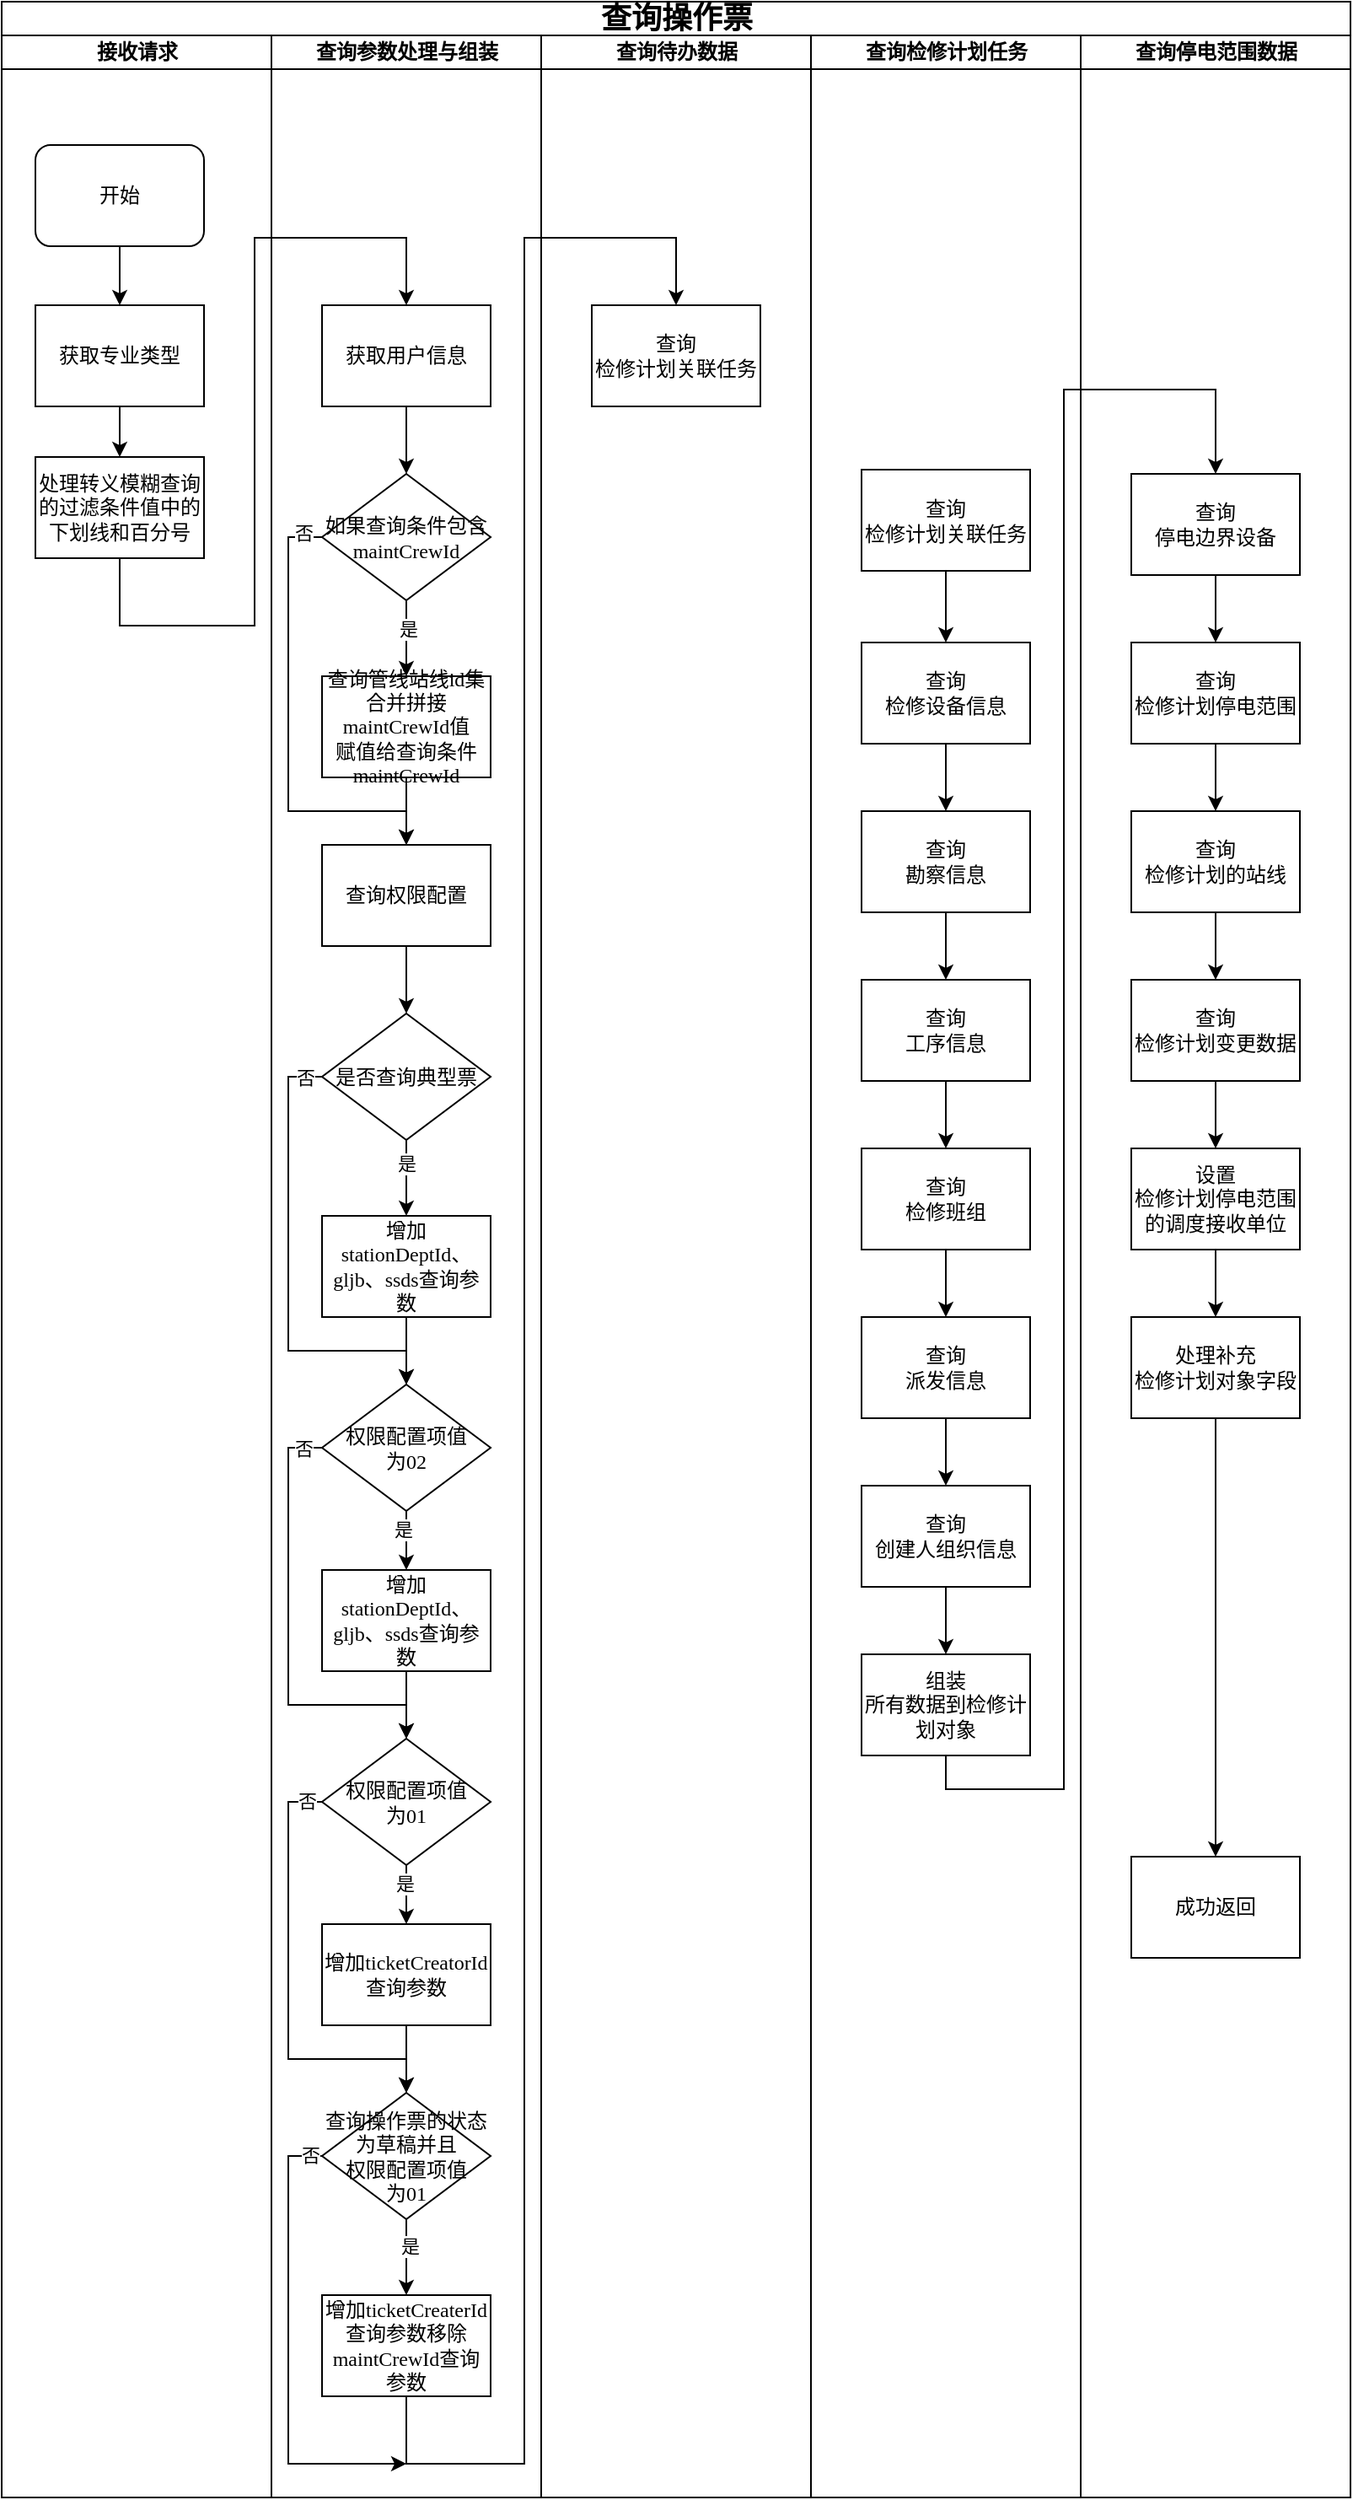 <mxfile version="26.2.4">
  <diagram name="第 1 页" id="e4W_3sR-a_VoUOlLeuCO">
    <mxGraphModel dx="1044" dy="562" grid="1" gridSize="10" guides="1" tooltips="1" connect="1" arrows="1" fold="1" page="1" pageScale="1" pageWidth="827" pageHeight="1169" math="0" shadow="0">
      <root>
        <mxCell id="0" />
        <mxCell id="1" parent="0" />
        <mxCell id="TI9ZjkQTnFcf6npP82LY-1" value="&lt;font style=&quot;font-size: 18px;&quot;&gt;查询操作票&lt;/font&gt;" style="swimlane;html=1;childLayout=stackLayout;startSize=20;rounded=0;shadow=0;labelBackgroundColor=none;strokeWidth=1;fontFamily=Verdana;fontSize=8;align=center;" vertex="1" parent="1">
          <mxGeometry x="70" y="40" width="800" height="1480" as="geometry" />
        </mxCell>
        <mxCell id="TI9ZjkQTnFcf6npP82LY-2" value="接收请求" style="swimlane;html=1;startSize=20;" vertex="1" parent="TI9ZjkQTnFcf6npP82LY-1">
          <mxGeometry y="20" width="160" height="1460" as="geometry">
            <mxRectangle y="20" width="40" height="730" as="alternateBounds" />
          </mxGeometry>
        </mxCell>
        <mxCell id="TI9ZjkQTnFcf6npP82LY-3" style="edgeStyle=orthogonalEdgeStyle;rounded=0;orthogonalLoop=1;jettySize=auto;html=1;exitX=0.5;exitY=1;exitDx=0;exitDy=0;entryX=0.5;entryY=0;entryDx=0;entryDy=0;" edge="1" parent="TI9ZjkQTnFcf6npP82LY-2" source="TI9ZjkQTnFcf6npP82LY-4" target="TI9ZjkQTnFcf6npP82LY-10">
          <mxGeometry relative="1" as="geometry">
            <mxPoint x="70" y="167.5" as="targetPoint" />
          </mxGeometry>
        </mxCell>
        <mxCell id="TI9ZjkQTnFcf6npP82LY-4" value="&lt;font style=&quot;font-size: 12px;&quot;&gt;开始&lt;/font&gt;" style="rounded=1;whiteSpace=wrap;html=1;shadow=0;labelBackgroundColor=none;strokeWidth=1;fontFamily=Verdana;fontSize=8;align=center;" vertex="1" parent="TI9ZjkQTnFcf6npP82LY-2">
          <mxGeometry x="20" y="65" width="100" height="60" as="geometry" />
        </mxCell>
        <mxCell id="TI9ZjkQTnFcf6npP82LY-5" style="edgeStyle=orthogonalEdgeStyle;rounded=0;orthogonalLoop=1;jettySize=auto;html=1;entryX=0.5;entryY=0;entryDx=0;entryDy=0;exitX=0.5;exitY=1;exitDx=0;exitDy=0;" edge="1" parent="TI9ZjkQTnFcf6npP82LY-2" source="TI9ZjkQTnFcf6npP82LY-10">
          <mxGeometry relative="1" as="geometry">
            <mxPoint x="70" y="230" as="sourcePoint" />
            <mxPoint x="70" y="250" as="targetPoint" />
          </mxGeometry>
        </mxCell>
        <mxCell id="TI9ZjkQTnFcf6npP82LY-10" value="&lt;span style=&quot;font-size: 12px;&quot;&gt;获取专业类型&lt;/span&gt;" style="whiteSpace=wrap;html=1;fontSize=8;fontFamily=Verdana;rounded=0;shadow=0;labelBackgroundColor=none;strokeWidth=1;" vertex="1" parent="TI9ZjkQTnFcf6npP82LY-2">
          <mxGeometry x="20" y="160" width="100" height="60" as="geometry" />
        </mxCell>
        <mxCell id="TI9ZjkQTnFcf6npP82LY-68" value="&lt;div&gt;&lt;span style=&quot;font-size: 12px; background-color: transparent; color: light-dark(rgb(0, 0, 0), rgb(255, 255, 255));&quot;&gt;处理转义模糊查询的过滤条件值中的下划线和百分号&lt;/span&gt;&lt;/div&gt;" style="whiteSpace=wrap;html=1;fontSize=8;fontFamily=Verdana;rounded=0;shadow=0;labelBackgroundColor=none;strokeWidth=1;" vertex="1" parent="TI9ZjkQTnFcf6npP82LY-2">
          <mxGeometry x="20" y="250" width="100" height="60" as="geometry" />
        </mxCell>
        <mxCell id="TI9ZjkQTnFcf6npP82LY-11" value="查询参数处理与组装" style="swimlane;html=1;startSize=20;" vertex="1" parent="TI9ZjkQTnFcf6npP82LY-1">
          <mxGeometry x="160" y="20" width="160" height="1460" as="geometry" />
        </mxCell>
        <mxCell id="TI9ZjkQTnFcf6npP82LY-108" style="edgeStyle=orthogonalEdgeStyle;rounded=0;orthogonalLoop=1;jettySize=auto;html=1;exitX=0.5;exitY=1;exitDx=0;exitDy=0;" edge="1" parent="TI9ZjkQTnFcf6npP82LY-11" source="TI9ZjkQTnFcf6npP82LY-69" target="TI9ZjkQTnFcf6npP82LY-107">
          <mxGeometry relative="1" as="geometry" />
        </mxCell>
        <mxCell id="TI9ZjkQTnFcf6npP82LY-69" value="&lt;span style=&quot;font-size: 12px;&quot;&gt;获取用户信息&lt;/span&gt;" style="whiteSpace=wrap;html=1;fontSize=8;fontFamily=Verdana;rounded=0;shadow=0;labelBackgroundColor=none;strokeWidth=1;" vertex="1" parent="TI9ZjkQTnFcf6npP82LY-11">
          <mxGeometry x="30" y="160" width="100" height="60" as="geometry" />
        </mxCell>
        <mxCell id="TI9ZjkQTnFcf6npP82LY-77" style="edgeStyle=orthogonalEdgeStyle;rounded=0;orthogonalLoop=1;jettySize=auto;html=1;exitX=0.5;exitY=1;exitDx=0;exitDy=0;entryX=0.5;entryY=0;entryDx=0;entryDy=0;" edge="1" parent="TI9ZjkQTnFcf6npP82LY-11" source="TI9ZjkQTnFcf6npP82LY-73" target="TI9ZjkQTnFcf6npP82LY-76">
          <mxGeometry relative="1" as="geometry" />
        </mxCell>
        <mxCell id="TI9ZjkQTnFcf6npP82LY-73" value="&lt;span style=&quot;font-size: 12px;&quot;&gt;查询权限配置&lt;/span&gt;" style="whiteSpace=wrap;html=1;fontSize=8;fontFamily=Verdana;rounded=0;shadow=0;labelBackgroundColor=none;strokeWidth=1;" vertex="1" parent="TI9ZjkQTnFcf6npP82LY-11">
          <mxGeometry x="30" y="480" width="100" height="60" as="geometry" />
        </mxCell>
        <mxCell id="TI9ZjkQTnFcf6npP82LY-79" style="edgeStyle=orthogonalEdgeStyle;rounded=0;orthogonalLoop=1;jettySize=auto;html=1;exitX=0.5;exitY=1;exitDx=0;exitDy=0;" edge="1" parent="TI9ZjkQTnFcf6npP82LY-11" source="TI9ZjkQTnFcf6npP82LY-76" target="TI9ZjkQTnFcf6npP82LY-78">
          <mxGeometry relative="1" as="geometry" />
        </mxCell>
        <mxCell id="TI9ZjkQTnFcf6npP82LY-80" value="是" style="edgeLabel;html=1;align=center;verticalAlign=middle;resizable=0;points=[];" vertex="1" connectable="0" parent="TI9ZjkQTnFcf6npP82LY-79">
          <mxGeometry x="-0.396" relative="1" as="geometry">
            <mxPoint as="offset" />
          </mxGeometry>
        </mxCell>
        <mxCell id="TI9ZjkQTnFcf6npP82LY-86" style="edgeStyle=orthogonalEdgeStyle;rounded=0;orthogonalLoop=1;jettySize=auto;html=1;exitX=0;exitY=0.5;exitDx=0;exitDy=0;entryX=0.5;entryY=0;entryDx=0;entryDy=0;" edge="1" parent="TI9ZjkQTnFcf6npP82LY-11" source="TI9ZjkQTnFcf6npP82LY-76" target="TI9ZjkQTnFcf6npP82LY-82">
          <mxGeometry relative="1" as="geometry">
            <mxPoint x="80" y="910" as="targetPoint" />
            <Array as="points">
              <mxPoint x="10" y="618" />
              <mxPoint x="10" y="780" />
              <mxPoint x="80" y="780" />
            </Array>
          </mxGeometry>
        </mxCell>
        <mxCell id="TI9ZjkQTnFcf6npP82LY-87" value="否" style="edgeLabel;html=1;align=center;verticalAlign=middle;resizable=0;points=[];" vertex="1" connectable="0" parent="TI9ZjkQTnFcf6npP82LY-86">
          <mxGeometry x="-0.922" relative="1" as="geometry">
            <mxPoint as="offset" />
          </mxGeometry>
        </mxCell>
        <mxCell id="TI9ZjkQTnFcf6npP82LY-76" value="&lt;span style=&quot;font-size: 12px;&quot;&gt;是否查询典型票&lt;/span&gt;" style="rhombus;whiteSpace=wrap;html=1;rounded=0;shadow=0;labelBackgroundColor=none;strokeWidth=1;fontFamily=Verdana;fontSize=8;align=center;" vertex="1" parent="TI9ZjkQTnFcf6npP82LY-11">
          <mxGeometry x="30" y="580" width="100" height="75" as="geometry" />
        </mxCell>
        <mxCell id="TI9ZjkQTnFcf6npP82LY-83" style="edgeStyle=orthogonalEdgeStyle;rounded=0;orthogonalLoop=1;jettySize=auto;html=1;exitX=0.5;exitY=1;exitDx=0;exitDy=0;" edge="1" parent="TI9ZjkQTnFcf6npP82LY-11" source="TI9ZjkQTnFcf6npP82LY-78" target="TI9ZjkQTnFcf6npP82LY-82">
          <mxGeometry relative="1" as="geometry" />
        </mxCell>
        <mxCell id="TI9ZjkQTnFcf6npP82LY-78" value="&lt;span style=&quot;font-size: 12px;&quot;&gt;增加stationDeptId、gljb、ssds查询参数&lt;/span&gt;" style="whiteSpace=wrap;html=1;fontSize=8;fontFamily=Verdana;rounded=0;shadow=0;labelBackgroundColor=none;strokeWidth=1;" vertex="1" parent="TI9ZjkQTnFcf6npP82LY-11">
          <mxGeometry x="30" y="700" width="100" height="60" as="geometry" />
        </mxCell>
        <mxCell id="TI9ZjkQTnFcf6npP82LY-85" style="edgeStyle=orthogonalEdgeStyle;rounded=0;orthogonalLoop=1;jettySize=auto;html=1;exitX=0.5;exitY=1;exitDx=0;exitDy=0;" edge="1" parent="TI9ZjkQTnFcf6npP82LY-11" source="TI9ZjkQTnFcf6npP82LY-82">
          <mxGeometry relative="1" as="geometry">
            <mxPoint x="80" y="910" as="targetPoint" />
          </mxGeometry>
        </mxCell>
        <mxCell id="TI9ZjkQTnFcf6npP82LY-92" value="是" style="edgeLabel;html=1;align=center;verticalAlign=middle;resizable=0;points=[];" vertex="1" connectable="0" parent="TI9ZjkQTnFcf6npP82LY-85">
          <mxGeometry x="-0.394" y="-2" relative="1" as="geometry">
            <mxPoint as="offset" />
          </mxGeometry>
        </mxCell>
        <mxCell id="TI9ZjkQTnFcf6npP82LY-91" style="edgeStyle=orthogonalEdgeStyle;rounded=0;orthogonalLoop=1;jettySize=auto;html=1;exitX=0;exitY=0.5;exitDx=0;exitDy=0;entryX=0.5;entryY=0;entryDx=0;entryDy=0;" edge="1" parent="TI9ZjkQTnFcf6npP82LY-11" source="TI9ZjkQTnFcf6npP82LY-82" target="TI9ZjkQTnFcf6npP82LY-88">
          <mxGeometry relative="1" as="geometry">
            <Array as="points">
              <mxPoint x="10" y="838" />
              <mxPoint x="10" y="990" />
              <mxPoint x="80" y="990" />
            </Array>
          </mxGeometry>
        </mxCell>
        <mxCell id="TI9ZjkQTnFcf6npP82LY-93" value="否" style="edgeLabel;html=1;align=center;verticalAlign=middle;resizable=0;points=[];" vertex="1" connectable="0" parent="TI9ZjkQTnFcf6npP82LY-91">
          <mxGeometry x="-0.912" relative="1" as="geometry">
            <mxPoint as="offset" />
          </mxGeometry>
        </mxCell>
        <mxCell id="TI9ZjkQTnFcf6npP82LY-82" value="&lt;span style=&quot;font-size: 12px;&quot;&gt;权限配置项值&lt;/span&gt;&lt;div&gt;&lt;span style=&quot;font-size: 12px;&quot;&gt;为02&lt;/span&gt;&lt;/div&gt;" style="rhombus;whiteSpace=wrap;html=1;rounded=0;shadow=0;labelBackgroundColor=none;strokeWidth=1;fontFamily=Verdana;fontSize=8;align=center;" vertex="1" parent="TI9ZjkQTnFcf6npP82LY-11">
          <mxGeometry x="30" y="800" width="100" height="75" as="geometry" />
        </mxCell>
        <mxCell id="TI9ZjkQTnFcf6npP82LY-89" style="edgeStyle=orthogonalEdgeStyle;rounded=0;orthogonalLoop=1;jettySize=auto;html=1;exitX=0.5;exitY=1;exitDx=0;exitDy=0;entryX=0.5;entryY=0;entryDx=0;entryDy=0;" edge="1" parent="TI9ZjkQTnFcf6npP82LY-11" source="TI9ZjkQTnFcf6npP82LY-84" target="TI9ZjkQTnFcf6npP82LY-88">
          <mxGeometry relative="1" as="geometry" />
        </mxCell>
        <mxCell id="TI9ZjkQTnFcf6npP82LY-84" value="&lt;span style=&quot;font-size: 12px;&quot;&gt;增加stationDeptId、gljb、ssds查询参数&lt;/span&gt;" style="whiteSpace=wrap;html=1;fontSize=8;fontFamily=Verdana;rounded=0;shadow=0;labelBackgroundColor=none;strokeWidth=1;" vertex="1" parent="TI9ZjkQTnFcf6npP82LY-11">
          <mxGeometry x="30" y="910" width="100" height="60" as="geometry" />
        </mxCell>
        <mxCell id="TI9ZjkQTnFcf6npP82LY-94" style="edgeStyle=orthogonalEdgeStyle;rounded=0;orthogonalLoop=1;jettySize=auto;html=1;exitX=0.5;exitY=1;exitDx=0;exitDy=0;entryX=0.5;entryY=0;entryDx=0;entryDy=0;" edge="1" parent="TI9ZjkQTnFcf6npP82LY-11" source="TI9ZjkQTnFcf6npP82LY-88" target="TI9ZjkQTnFcf6npP82LY-90">
          <mxGeometry relative="1" as="geometry" />
        </mxCell>
        <mxCell id="TI9ZjkQTnFcf6npP82LY-95" value="是" style="edgeLabel;html=1;align=center;verticalAlign=middle;resizable=0;points=[];" vertex="1" connectable="0" parent="TI9ZjkQTnFcf6npP82LY-94">
          <mxGeometry x="-0.394" y="-1" relative="1" as="geometry">
            <mxPoint as="offset" />
          </mxGeometry>
        </mxCell>
        <mxCell id="TI9ZjkQTnFcf6npP82LY-98" style="edgeStyle=orthogonalEdgeStyle;rounded=0;orthogonalLoop=1;jettySize=auto;html=1;exitX=0;exitY=0.5;exitDx=0;exitDy=0;entryX=0.5;entryY=0;entryDx=0;entryDy=0;" edge="1" parent="TI9ZjkQTnFcf6npP82LY-11" source="TI9ZjkQTnFcf6npP82LY-88" target="TI9ZjkQTnFcf6npP82LY-96">
          <mxGeometry relative="1" as="geometry">
            <Array as="points">
              <mxPoint x="10" y="1048" />
              <mxPoint x="10" y="1200" />
              <mxPoint x="80" y="1200" />
            </Array>
          </mxGeometry>
        </mxCell>
        <mxCell id="TI9ZjkQTnFcf6npP82LY-99" value="否" style="edgeLabel;html=1;align=center;verticalAlign=middle;resizable=0;points=[];" vertex="1" connectable="0" parent="TI9ZjkQTnFcf6npP82LY-98">
          <mxGeometry x="-0.927" y="-1" relative="1" as="geometry">
            <mxPoint as="offset" />
          </mxGeometry>
        </mxCell>
        <mxCell id="TI9ZjkQTnFcf6npP82LY-88" value="&lt;span style=&quot;font-size: 12px;&quot;&gt;权限配置项值&lt;/span&gt;&lt;div&gt;&lt;span style=&quot;font-size: 12px;&quot;&gt;为01&lt;/span&gt;&lt;/div&gt;" style="rhombus;whiteSpace=wrap;html=1;rounded=0;shadow=0;labelBackgroundColor=none;strokeWidth=1;fontFamily=Verdana;fontSize=8;align=center;" vertex="1" parent="TI9ZjkQTnFcf6npP82LY-11">
          <mxGeometry x="30" y="1010" width="100" height="75" as="geometry" />
        </mxCell>
        <mxCell id="TI9ZjkQTnFcf6npP82LY-97" style="edgeStyle=orthogonalEdgeStyle;rounded=0;orthogonalLoop=1;jettySize=auto;html=1;exitX=0.5;exitY=1;exitDx=0;exitDy=0;entryX=0.5;entryY=0;entryDx=0;entryDy=0;" edge="1" parent="TI9ZjkQTnFcf6npP82LY-11" source="TI9ZjkQTnFcf6npP82LY-90" target="TI9ZjkQTnFcf6npP82LY-96">
          <mxGeometry relative="1" as="geometry" />
        </mxCell>
        <mxCell id="TI9ZjkQTnFcf6npP82LY-90" value="&lt;span style=&quot;font-size: 12px;&quot;&gt;增加ticketCreatorId查询参数&lt;/span&gt;" style="whiteSpace=wrap;html=1;fontSize=8;fontFamily=Verdana;rounded=0;shadow=0;labelBackgroundColor=none;strokeWidth=1;" vertex="1" parent="TI9ZjkQTnFcf6npP82LY-11">
          <mxGeometry x="30" y="1120" width="100" height="60" as="geometry" />
        </mxCell>
        <mxCell id="TI9ZjkQTnFcf6npP82LY-101" style="edgeStyle=orthogonalEdgeStyle;rounded=0;orthogonalLoop=1;jettySize=auto;html=1;exitX=0.5;exitY=1;exitDx=0;exitDy=0;entryX=0.5;entryY=0;entryDx=0;entryDy=0;" edge="1" parent="TI9ZjkQTnFcf6npP82LY-11" source="TI9ZjkQTnFcf6npP82LY-96" target="TI9ZjkQTnFcf6npP82LY-100">
          <mxGeometry relative="1" as="geometry" />
        </mxCell>
        <mxCell id="TI9ZjkQTnFcf6npP82LY-102" value="是" style="edgeLabel;html=1;align=center;verticalAlign=middle;resizable=0;points=[];" vertex="1" connectable="0" parent="TI9ZjkQTnFcf6npP82LY-101">
          <mxGeometry x="-0.307" y="2" relative="1" as="geometry">
            <mxPoint as="offset" />
          </mxGeometry>
        </mxCell>
        <mxCell id="TI9ZjkQTnFcf6npP82LY-105" style="edgeStyle=orthogonalEdgeStyle;rounded=0;orthogonalLoop=1;jettySize=auto;html=1;exitX=0;exitY=0.5;exitDx=0;exitDy=0;" edge="1" parent="TI9ZjkQTnFcf6npP82LY-11" source="TI9ZjkQTnFcf6npP82LY-96">
          <mxGeometry relative="1" as="geometry">
            <mxPoint x="80" y="1440" as="targetPoint" />
            <Array as="points">
              <mxPoint x="10" y="1258" />
              <mxPoint x="10" y="1440" />
            </Array>
          </mxGeometry>
        </mxCell>
        <mxCell id="TI9ZjkQTnFcf6npP82LY-106" value="否" style="edgeLabel;html=1;align=center;verticalAlign=middle;resizable=0;points=[];" vertex="1" connectable="0" parent="TI9ZjkQTnFcf6npP82LY-105">
          <mxGeometry x="-0.944" y="-1" relative="1" as="geometry">
            <mxPoint as="offset" />
          </mxGeometry>
        </mxCell>
        <mxCell id="TI9ZjkQTnFcf6npP82LY-96" value="&lt;span style=&quot;font-size: 12px;&quot;&gt;查询操作票的状态为草稿并且&lt;/span&gt;&lt;div&gt;&lt;span style=&quot;font-size: 12px;&quot;&gt;权限配置项值&lt;/span&gt;&lt;div&gt;&lt;span style=&quot;font-size: 12px;&quot;&gt;为01&lt;/span&gt;&lt;/div&gt;&lt;/div&gt;" style="rhombus;whiteSpace=wrap;html=1;rounded=0;shadow=0;labelBackgroundColor=none;strokeWidth=1;fontFamily=Verdana;fontSize=8;align=center;" vertex="1" parent="TI9ZjkQTnFcf6npP82LY-11">
          <mxGeometry x="30" y="1220" width="100" height="75" as="geometry" />
        </mxCell>
        <mxCell id="TI9ZjkQTnFcf6npP82LY-100" value="&lt;span style=&quot;font-size: 12px;&quot;&gt;增加&lt;/span&gt;&lt;span style=&quot;background-color: transparent; color: light-dark(rgb(0, 0, 0), rgb(255, 255, 255)); font-size: 12px;&quot;&gt;ticketCreaterId查询参数&lt;/span&gt;&lt;span style=&quot;background-color: transparent; color: light-dark(rgb(0, 0, 0), rgb(255, 255, 255)); font-size: 12px;&quot;&gt;移除maintCrewId查询参数&lt;/span&gt;" style="whiteSpace=wrap;html=1;fontSize=8;fontFamily=Verdana;rounded=0;shadow=0;labelBackgroundColor=none;strokeWidth=1;" vertex="1" parent="TI9ZjkQTnFcf6npP82LY-11">
          <mxGeometry x="30" y="1340" width="100" height="60" as="geometry" />
        </mxCell>
        <mxCell id="TI9ZjkQTnFcf6npP82LY-111" style="edgeStyle=orthogonalEdgeStyle;rounded=0;orthogonalLoop=1;jettySize=auto;html=1;exitX=0.5;exitY=1;exitDx=0;exitDy=0;" edge="1" parent="TI9ZjkQTnFcf6npP82LY-11" source="TI9ZjkQTnFcf6npP82LY-107" target="TI9ZjkQTnFcf6npP82LY-110">
          <mxGeometry relative="1" as="geometry" />
        </mxCell>
        <mxCell id="TI9ZjkQTnFcf6npP82LY-112" value="是" style="edgeLabel;html=1;align=center;verticalAlign=middle;resizable=0;points=[];" vertex="1" connectable="0" parent="TI9ZjkQTnFcf6npP82LY-111">
          <mxGeometry x="-0.271" y="1" relative="1" as="geometry">
            <mxPoint as="offset" />
          </mxGeometry>
        </mxCell>
        <mxCell id="TI9ZjkQTnFcf6npP82LY-117" style="edgeStyle=orthogonalEdgeStyle;rounded=0;orthogonalLoop=1;jettySize=auto;html=1;exitX=0;exitY=0.5;exitDx=0;exitDy=0;entryX=0.5;entryY=0;entryDx=0;entryDy=0;" edge="1" parent="TI9ZjkQTnFcf6npP82LY-11" source="TI9ZjkQTnFcf6npP82LY-107" target="TI9ZjkQTnFcf6npP82LY-73">
          <mxGeometry relative="1" as="geometry">
            <Array as="points">
              <mxPoint x="10" y="298" />
              <mxPoint x="10" y="460" />
              <mxPoint x="80" y="460" />
            </Array>
          </mxGeometry>
        </mxCell>
        <mxCell id="TI9ZjkQTnFcf6npP82LY-118" value="否" style="edgeLabel;html=1;align=center;verticalAlign=middle;resizable=0;points=[];" vertex="1" connectable="0" parent="TI9ZjkQTnFcf6npP82LY-117">
          <mxGeometry x="-0.915" y="-3" relative="1" as="geometry">
            <mxPoint as="offset" />
          </mxGeometry>
        </mxCell>
        <mxCell id="TI9ZjkQTnFcf6npP82LY-107" value="&lt;span style=&quot;font-size: 12px;&quot;&gt;如果查询条件包含&lt;/span&gt;&lt;div&gt;&lt;span style=&quot;font-size: 12px;&quot;&gt;maintCrewId&lt;/span&gt;&lt;/div&gt;" style="rhombus;whiteSpace=wrap;html=1;rounded=0;shadow=0;labelBackgroundColor=none;strokeWidth=1;fontFamily=Verdana;fontSize=8;align=center;" vertex="1" parent="TI9ZjkQTnFcf6npP82LY-11">
          <mxGeometry x="30" y="260" width="100" height="75" as="geometry" />
        </mxCell>
        <mxCell id="TI9ZjkQTnFcf6npP82LY-116" style="edgeStyle=orthogonalEdgeStyle;rounded=0;orthogonalLoop=1;jettySize=auto;html=1;exitX=0.5;exitY=1;exitDx=0;exitDy=0;entryX=0.5;entryY=0;entryDx=0;entryDy=0;" edge="1" parent="TI9ZjkQTnFcf6npP82LY-11" source="TI9ZjkQTnFcf6npP82LY-110" target="TI9ZjkQTnFcf6npP82LY-73">
          <mxGeometry relative="1" as="geometry" />
        </mxCell>
        <mxCell id="TI9ZjkQTnFcf6npP82LY-110" value="&lt;span style=&quot;font-size: 12px;&quot;&gt;查询管线站线id集合&lt;/span&gt;&lt;span style=&quot;font-size: 12px; background-color: transparent; color: light-dark(rgb(0, 0, 0), rgb(255, 255, 255));&quot;&gt;并拼接&lt;/span&gt;&lt;span style=&quot;font-size: 12px;&quot;&gt;maintCrewId值&lt;/span&gt;&lt;div&gt;&lt;span style=&quot;font-size: 12px;&quot;&gt;赋值给查询条件&lt;/span&gt;&lt;span style=&quot;font-size: 12px; background-color: transparent; color: light-dark(rgb(0, 0, 0), rgb(255, 255, 255));&quot;&gt;maintCrewId&lt;/span&gt;&lt;/div&gt;" style="whiteSpace=wrap;html=1;fontSize=8;fontFamily=Verdana;rounded=0;shadow=0;labelBackgroundColor=none;strokeWidth=1;" vertex="1" parent="TI9ZjkQTnFcf6npP82LY-11">
          <mxGeometry x="30" y="380" width="100" height="60" as="geometry" />
        </mxCell>
        <mxCell id="TI9ZjkQTnFcf6npP82LY-21" value="查询待办数据" style="swimlane;html=1;startSize=20;" vertex="1" parent="TI9ZjkQTnFcf6npP82LY-1">
          <mxGeometry x="320" y="20" width="160" height="1460" as="geometry" />
        </mxCell>
        <mxCell id="TI9ZjkQTnFcf6npP82LY-103" value="&lt;font style=&quot;font-size: 12px;&quot;&gt;查询&lt;br&gt;检修计划关联任务&lt;/font&gt;" style="whiteSpace=wrap;html=1;fontSize=8;fontFamily=Verdana;rounded=0;shadow=0;labelBackgroundColor=none;strokeWidth=1;" vertex="1" parent="TI9ZjkQTnFcf6npP82LY-21">
          <mxGeometry x="30" y="160" width="100" height="60" as="geometry" />
        </mxCell>
        <mxCell id="TI9ZjkQTnFcf6npP82LY-29" value="查询检修计划任务" style="swimlane;html=1;startSize=20;" vertex="1" parent="TI9ZjkQTnFcf6npP82LY-1">
          <mxGeometry x="480" y="20" width="160" height="1460" as="geometry" />
        </mxCell>
        <mxCell id="TI9ZjkQTnFcf6npP82LY-30" value="" style="edgeStyle=orthogonalEdgeStyle;rounded=0;orthogonalLoop=1;jettySize=auto;html=1;" edge="1" parent="TI9ZjkQTnFcf6npP82LY-29" source="TI9ZjkQTnFcf6npP82LY-31" target="TI9ZjkQTnFcf6npP82LY-33">
          <mxGeometry relative="1" as="geometry" />
        </mxCell>
        <mxCell id="TI9ZjkQTnFcf6npP82LY-31" value="&lt;font style=&quot;font-size: 12px;&quot;&gt;查询&lt;br&gt;检修计划关联任务&lt;/font&gt;" style="whiteSpace=wrap;html=1;fontSize=8;fontFamily=Verdana;rounded=0;shadow=0;labelBackgroundColor=none;strokeWidth=1;" vertex="1" parent="TI9ZjkQTnFcf6npP82LY-29">
          <mxGeometry x="30" y="257.5" width="100" height="60" as="geometry" />
        </mxCell>
        <mxCell id="TI9ZjkQTnFcf6npP82LY-32" style="edgeStyle=orthogonalEdgeStyle;rounded=0;orthogonalLoop=1;jettySize=auto;html=1;exitX=0.5;exitY=1;exitDx=0;exitDy=0;entryX=0.5;entryY=0;entryDx=0;entryDy=0;" edge="1" parent="TI9ZjkQTnFcf6npP82LY-29" source="TI9ZjkQTnFcf6npP82LY-33" target="TI9ZjkQTnFcf6npP82LY-35">
          <mxGeometry relative="1" as="geometry" />
        </mxCell>
        <mxCell id="TI9ZjkQTnFcf6npP82LY-33" value="&lt;span style=&quot;font-size: 12px;&quot;&gt;查询&lt;/span&gt;&lt;div&gt;&lt;span style=&quot;font-size: 12px;&quot;&gt;检修设备信息&lt;/span&gt;&lt;/div&gt;" style="whiteSpace=wrap;html=1;fontSize=8;fontFamily=Verdana;rounded=0;shadow=0;labelBackgroundColor=none;strokeWidth=1;" vertex="1" parent="TI9ZjkQTnFcf6npP82LY-29">
          <mxGeometry x="30" y="360" width="100" height="60" as="geometry" />
        </mxCell>
        <mxCell id="TI9ZjkQTnFcf6npP82LY-34" style="edgeStyle=orthogonalEdgeStyle;rounded=0;orthogonalLoop=1;jettySize=auto;html=1;exitX=0.5;exitY=1;exitDx=0;exitDy=0;entryX=0.5;entryY=0;entryDx=0;entryDy=0;" edge="1" parent="TI9ZjkQTnFcf6npP82LY-29" source="TI9ZjkQTnFcf6npP82LY-35" target="TI9ZjkQTnFcf6npP82LY-37">
          <mxGeometry relative="1" as="geometry" />
        </mxCell>
        <mxCell id="TI9ZjkQTnFcf6npP82LY-35" value="&lt;span style=&quot;font-size: 12px;&quot;&gt;查询&lt;/span&gt;&lt;div&gt;&lt;span style=&quot;font-size: 12px;&quot;&gt;勘察信息&lt;/span&gt;&lt;/div&gt;" style="whiteSpace=wrap;html=1;fontSize=8;fontFamily=Verdana;rounded=0;shadow=0;labelBackgroundColor=none;strokeWidth=1;" vertex="1" parent="TI9ZjkQTnFcf6npP82LY-29">
          <mxGeometry x="30" y="460" width="100" height="60" as="geometry" />
        </mxCell>
        <mxCell id="TI9ZjkQTnFcf6npP82LY-36" style="edgeStyle=orthogonalEdgeStyle;rounded=0;orthogonalLoop=1;jettySize=auto;html=1;exitX=0.5;exitY=1;exitDx=0;exitDy=0;entryX=0.5;entryY=0;entryDx=0;entryDy=0;" edge="1" parent="TI9ZjkQTnFcf6npP82LY-29" source="TI9ZjkQTnFcf6npP82LY-37" target="TI9ZjkQTnFcf6npP82LY-39">
          <mxGeometry relative="1" as="geometry" />
        </mxCell>
        <mxCell id="TI9ZjkQTnFcf6npP82LY-37" value="&lt;span style=&quot;font-size: 12px;&quot;&gt;查询&lt;/span&gt;&lt;div&gt;&lt;span style=&quot;font-size: 12px;&quot;&gt;工序信息&lt;/span&gt;&lt;/div&gt;" style="whiteSpace=wrap;html=1;fontSize=8;fontFamily=Verdana;rounded=0;shadow=0;labelBackgroundColor=none;strokeWidth=1;" vertex="1" parent="TI9ZjkQTnFcf6npP82LY-29">
          <mxGeometry x="30" y="560" width="100" height="60" as="geometry" />
        </mxCell>
        <mxCell id="TI9ZjkQTnFcf6npP82LY-38" style="edgeStyle=orthogonalEdgeStyle;rounded=0;orthogonalLoop=1;jettySize=auto;html=1;exitX=0.5;exitY=1;exitDx=0;exitDy=0;entryX=0.5;entryY=0;entryDx=0;entryDy=0;" edge="1" parent="TI9ZjkQTnFcf6npP82LY-29" source="TI9ZjkQTnFcf6npP82LY-39" target="TI9ZjkQTnFcf6npP82LY-41">
          <mxGeometry relative="1" as="geometry" />
        </mxCell>
        <mxCell id="TI9ZjkQTnFcf6npP82LY-39" value="&lt;span style=&quot;font-size: 12px;&quot;&gt;查询&lt;/span&gt;&lt;div&gt;&lt;span style=&quot;font-size: 12px;&quot;&gt;检修班组&lt;/span&gt;&lt;/div&gt;" style="whiteSpace=wrap;html=1;fontSize=8;fontFamily=Verdana;rounded=0;shadow=0;labelBackgroundColor=none;strokeWidth=1;" vertex="1" parent="TI9ZjkQTnFcf6npP82LY-29">
          <mxGeometry x="30" y="660" width="100" height="60" as="geometry" />
        </mxCell>
        <mxCell id="TI9ZjkQTnFcf6npP82LY-40" style="edgeStyle=orthogonalEdgeStyle;rounded=0;orthogonalLoop=1;jettySize=auto;html=1;exitX=0.5;exitY=1;exitDx=0;exitDy=0;entryX=0.5;entryY=0;entryDx=0;entryDy=0;" edge="1" parent="TI9ZjkQTnFcf6npP82LY-29" source="TI9ZjkQTnFcf6npP82LY-41" target="TI9ZjkQTnFcf6npP82LY-43">
          <mxGeometry relative="1" as="geometry" />
        </mxCell>
        <mxCell id="TI9ZjkQTnFcf6npP82LY-41" value="&lt;span style=&quot;font-size: 12px;&quot;&gt;查询&lt;/span&gt;&lt;div&gt;&lt;span style=&quot;font-size: 12px;&quot;&gt;派发信息&lt;/span&gt;&lt;/div&gt;" style="whiteSpace=wrap;html=1;fontSize=8;fontFamily=Verdana;rounded=0;shadow=0;labelBackgroundColor=none;strokeWidth=1;" vertex="1" parent="TI9ZjkQTnFcf6npP82LY-29">
          <mxGeometry x="30" y="760" width="100" height="60" as="geometry" />
        </mxCell>
        <mxCell id="TI9ZjkQTnFcf6npP82LY-42" style="edgeStyle=orthogonalEdgeStyle;rounded=0;orthogonalLoop=1;jettySize=auto;html=1;exitX=0.5;exitY=1;exitDx=0;exitDy=0;entryX=0.5;entryY=0;entryDx=0;entryDy=0;" edge="1" parent="TI9ZjkQTnFcf6npP82LY-29" source="TI9ZjkQTnFcf6npP82LY-43" target="TI9ZjkQTnFcf6npP82LY-44">
          <mxGeometry relative="1" as="geometry" />
        </mxCell>
        <mxCell id="TI9ZjkQTnFcf6npP82LY-43" value="&lt;span style=&quot;font-size: 12px;&quot;&gt;查询&lt;/span&gt;&lt;div&gt;&lt;span style=&quot;font-size: 12px;&quot;&gt;创建人组织信息&lt;/span&gt;&lt;/div&gt;" style="whiteSpace=wrap;html=1;fontSize=8;fontFamily=Verdana;rounded=0;shadow=0;labelBackgroundColor=none;strokeWidth=1;" vertex="1" parent="TI9ZjkQTnFcf6npP82LY-29">
          <mxGeometry x="30" y="860" width="100" height="60" as="geometry" />
        </mxCell>
        <mxCell id="TI9ZjkQTnFcf6npP82LY-44" value="&lt;span style=&quot;font-size: 12px;&quot;&gt;组装&lt;/span&gt;&lt;div&gt;&lt;span style=&quot;font-size: 12px;&quot;&gt;所有数据到检修计划对象&lt;/span&gt;&lt;/div&gt;" style="whiteSpace=wrap;html=1;fontSize=8;fontFamily=Verdana;rounded=0;shadow=0;labelBackgroundColor=none;strokeWidth=1;" vertex="1" parent="TI9ZjkQTnFcf6npP82LY-29">
          <mxGeometry x="30" y="960" width="100" height="60" as="geometry" />
        </mxCell>
        <mxCell id="TI9ZjkQTnFcf6npP82LY-45" value="查询停电范围数据" style="swimlane;html=1;startSize=20;" vertex="1" parent="TI9ZjkQTnFcf6npP82LY-1">
          <mxGeometry x="640" y="20" width="160" height="1460" as="geometry" />
        </mxCell>
        <mxCell id="TI9ZjkQTnFcf6npP82LY-46" style="edgeStyle=orthogonalEdgeStyle;rounded=0;orthogonalLoop=1;jettySize=auto;html=1;exitX=0.5;exitY=1;exitDx=0;exitDy=0;entryX=0.5;entryY=0;entryDx=0;entryDy=0;" edge="1" parent="TI9ZjkQTnFcf6npP82LY-45" source="TI9ZjkQTnFcf6npP82LY-57" target="TI9ZjkQTnFcf6npP82LY-48">
          <mxGeometry relative="1" as="geometry">
            <mxPoint x="80" y="325" as="sourcePoint" />
          </mxGeometry>
        </mxCell>
        <mxCell id="TI9ZjkQTnFcf6npP82LY-47" style="edgeStyle=orthogonalEdgeStyle;rounded=0;orthogonalLoop=1;jettySize=auto;html=1;exitX=0.5;exitY=1;exitDx=0;exitDy=0;" edge="1" parent="TI9ZjkQTnFcf6npP82LY-45" source="TI9ZjkQTnFcf6npP82LY-48" target="TI9ZjkQTnFcf6npP82LY-50">
          <mxGeometry relative="1" as="geometry" />
        </mxCell>
        <mxCell id="TI9ZjkQTnFcf6npP82LY-48" value="&lt;div&gt;&lt;span style=&quot;font-size: 12px;&quot;&gt;查询&lt;/span&gt;&lt;/div&gt;&lt;div&gt;&lt;span style=&quot;font-size: 12px;&quot;&gt;检修计划停电范围&lt;/span&gt;&lt;/div&gt;" style="whiteSpace=wrap;html=1;fontSize=8;fontFamily=Verdana;rounded=0;shadow=0;labelBackgroundColor=none;strokeWidth=1;" vertex="1" parent="TI9ZjkQTnFcf6npP82LY-45">
          <mxGeometry x="30" y="360" width="100" height="60" as="geometry" />
        </mxCell>
        <mxCell id="TI9ZjkQTnFcf6npP82LY-49" style="edgeStyle=orthogonalEdgeStyle;rounded=0;orthogonalLoop=1;jettySize=auto;html=1;exitX=0.5;exitY=1;exitDx=0;exitDy=0;entryX=0.5;entryY=0;entryDx=0;entryDy=0;" edge="1" parent="TI9ZjkQTnFcf6npP82LY-45" source="TI9ZjkQTnFcf6npP82LY-50" target="TI9ZjkQTnFcf6npP82LY-52">
          <mxGeometry relative="1" as="geometry" />
        </mxCell>
        <mxCell id="TI9ZjkQTnFcf6npP82LY-50" value="&lt;div&gt;&lt;span style=&quot;font-size: 12px;&quot;&gt;查询&lt;/span&gt;&lt;/div&gt;&lt;div&gt;&lt;span style=&quot;font-size: 12px;&quot;&gt;检修计划的站线&lt;/span&gt;&lt;/div&gt;" style="whiteSpace=wrap;html=1;fontSize=8;fontFamily=Verdana;rounded=0;shadow=0;labelBackgroundColor=none;strokeWidth=1;" vertex="1" parent="TI9ZjkQTnFcf6npP82LY-45">
          <mxGeometry x="30" y="460" width="100" height="60" as="geometry" />
        </mxCell>
        <mxCell id="TI9ZjkQTnFcf6npP82LY-51" style="edgeStyle=orthogonalEdgeStyle;rounded=0;orthogonalLoop=1;jettySize=auto;html=1;exitX=0.5;exitY=1;exitDx=0;exitDy=0;entryX=0.5;entryY=0;entryDx=0;entryDy=0;" edge="1" parent="TI9ZjkQTnFcf6npP82LY-45" source="TI9ZjkQTnFcf6npP82LY-52" target="TI9ZjkQTnFcf6npP82LY-54">
          <mxGeometry relative="1" as="geometry" />
        </mxCell>
        <mxCell id="TI9ZjkQTnFcf6npP82LY-52" value="&lt;div&gt;&lt;span style=&quot;font-size: 12px;&quot;&gt;查询&lt;/span&gt;&lt;/div&gt;&lt;div&gt;&lt;span style=&quot;font-size: 12px;&quot;&gt;检修计划变更数据&lt;/span&gt;&lt;/div&gt;" style="whiteSpace=wrap;html=1;fontSize=8;fontFamily=Verdana;rounded=0;shadow=0;labelBackgroundColor=none;strokeWidth=1;" vertex="1" parent="TI9ZjkQTnFcf6npP82LY-45">
          <mxGeometry x="30" y="560" width="100" height="60" as="geometry" />
        </mxCell>
        <mxCell id="TI9ZjkQTnFcf6npP82LY-53" style="edgeStyle=orthogonalEdgeStyle;rounded=0;orthogonalLoop=1;jettySize=auto;html=1;exitX=0.5;exitY=1;exitDx=0;exitDy=0;entryX=0.5;entryY=0;entryDx=0;entryDy=0;" edge="1" parent="TI9ZjkQTnFcf6npP82LY-45" source="TI9ZjkQTnFcf6npP82LY-54" target="TI9ZjkQTnFcf6npP82LY-56">
          <mxGeometry relative="1" as="geometry" />
        </mxCell>
        <mxCell id="TI9ZjkQTnFcf6npP82LY-54" value="&lt;span style=&quot;font-size: 12px;&quot;&gt;设置&lt;/span&gt;&lt;div&gt;&lt;span style=&quot;font-size: 12px;&quot;&gt;检修计划停电范围&lt;/span&gt;&lt;/div&gt;&lt;div&gt;&lt;span style=&quot;font-size: 12px;&quot;&gt;的调度接收单位&lt;/span&gt;&lt;/div&gt;" style="whiteSpace=wrap;html=1;fontSize=8;fontFamily=Verdana;rounded=0;shadow=0;labelBackgroundColor=none;strokeWidth=1;" vertex="1" parent="TI9ZjkQTnFcf6npP82LY-45">
          <mxGeometry x="30" y="660" width="100" height="60" as="geometry" />
        </mxCell>
        <mxCell id="TI9ZjkQTnFcf6npP82LY-55" style="edgeStyle=orthogonalEdgeStyle;rounded=0;orthogonalLoop=1;jettySize=auto;html=1;exitX=0.5;exitY=1;exitDx=0;exitDy=0;" edge="1" parent="TI9ZjkQTnFcf6npP82LY-45" source="TI9ZjkQTnFcf6npP82LY-56" target="TI9ZjkQTnFcf6npP82LY-58">
          <mxGeometry relative="1" as="geometry" />
        </mxCell>
        <mxCell id="TI9ZjkQTnFcf6npP82LY-56" value="&lt;span style=&quot;font-size: 12px;&quot;&gt;处理补充&lt;/span&gt;&lt;div&gt;&lt;span style=&quot;font-size: 12px;&quot;&gt;检修计划对象字段&lt;/span&gt;&lt;/div&gt;" style="whiteSpace=wrap;html=1;fontSize=8;fontFamily=Verdana;rounded=0;shadow=0;labelBackgroundColor=none;strokeWidth=1;" vertex="1" parent="TI9ZjkQTnFcf6npP82LY-45">
          <mxGeometry x="30" y="760" width="100" height="60" as="geometry" />
        </mxCell>
        <mxCell id="TI9ZjkQTnFcf6npP82LY-57" value="&lt;span style=&quot;font-size: 12px;&quot;&gt;查询&lt;/span&gt;&lt;div&gt;&lt;span style=&quot;font-size: 12px;&quot;&gt;停电边界设备&lt;/span&gt;&lt;/div&gt;" style="whiteSpace=wrap;html=1;fontSize=8;fontFamily=Verdana;rounded=0;shadow=0;labelBackgroundColor=none;strokeWidth=1;" vertex="1" parent="TI9ZjkQTnFcf6npP82LY-45">
          <mxGeometry x="30" y="260" width="100" height="60" as="geometry" />
        </mxCell>
        <mxCell id="TI9ZjkQTnFcf6npP82LY-58" value="&lt;span style=&quot;font-size: 12px;&quot;&gt;成功返回&lt;/span&gt;" style="whiteSpace=wrap;html=1;fontSize=8;fontFamily=Verdana;rounded=0;shadow=0;labelBackgroundColor=none;strokeWidth=1;" vertex="1" parent="TI9ZjkQTnFcf6npP82LY-45">
          <mxGeometry x="30" y="1080" width="100" height="60" as="geometry" />
        </mxCell>
        <mxCell id="TI9ZjkQTnFcf6npP82LY-64" style="edgeStyle=orthogonalEdgeStyle;rounded=0;orthogonalLoop=1;jettySize=auto;html=1;exitX=0.5;exitY=1;exitDx=0;exitDy=0;entryX=0.5;entryY=0;entryDx=0;entryDy=0;" edge="1" parent="TI9ZjkQTnFcf6npP82LY-1" source="TI9ZjkQTnFcf6npP82LY-44" target="TI9ZjkQTnFcf6npP82LY-57">
          <mxGeometry relative="1" as="geometry">
            <Array as="points">
              <mxPoint x="560" y="1060" />
              <mxPoint x="630" y="1060" />
              <mxPoint x="630" y="230" />
              <mxPoint x="720" y="230" />
            </Array>
          </mxGeometry>
        </mxCell>
        <mxCell id="TI9ZjkQTnFcf6npP82LY-70" style="edgeStyle=orthogonalEdgeStyle;rounded=0;orthogonalLoop=1;jettySize=auto;html=1;exitX=0.5;exitY=1;exitDx=0;exitDy=0;entryX=0.5;entryY=0;entryDx=0;entryDy=0;" edge="1" parent="TI9ZjkQTnFcf6npP82LY-1" source="TI9ZjkQTnFcf6npP82LY-68" target="TI9ZjkQTnFcf6npP82LY-69">
          <mxGeometry relative="1" as="geometry">
            <Array as="points">
              <mxPoint x="70" y="370" />
              <mxPoint x="150" y="370" />
              <mxPoint x="150" y="140" />
              <mxPoint x="240" y="140" />
            </Array>
          </mxGeometry>
        </mxCell>
        <mxCell id="TI9ZjkQTnFcf6npP82LY-104" style="edgeStyle=orthogonalEdgeStyle;rounded=0;orthogonalLoop=1;jettySize=auto;html=1;exitX=0.5;exitY=1;exitDx=0;exitDy=0;entryX=0.5;entryY=0;entryDx=0;entryDy=0;" edge="1" parent="TI9ZjkQTnFcf6npP82LY-1" source="TI9ZjkQTnFcf6npP82LY-100" target="TI9ZjkQTnFcf6npP82LY-103">
          <mxGeometry relative="1" as="geometry">
            <Array as="points">
              <mxPoint x="240" y="1460" />
              <mxPoint x="310" y="1460" />
              <mxPoint x="310" y="140" />
              <mxPoint x="400" y="140" />
            </Array>
          </mxGeometry>
        </mxCell>
      </root>
    </mxGraphModel>
  </diagram>
</mxfile>

